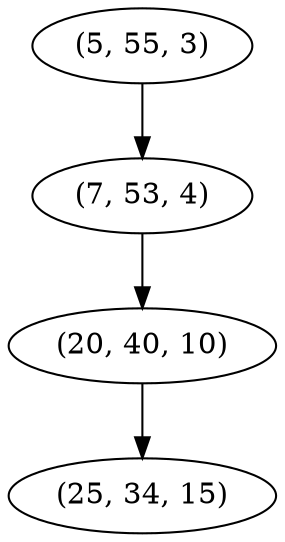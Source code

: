 digraph tree {
    "(5, 55, 3)";
    "(7, 53, 4)";
    "(20, 40, 10)";
    "(25, 34, 15)";
    "(5, 55, 3)" -> "(7, 53, 4)";
    "(7, 53, 4)" -> "(20, 40, 10)";
    "(20, 40, 10)" -> "(25, 34, 15)";
}
